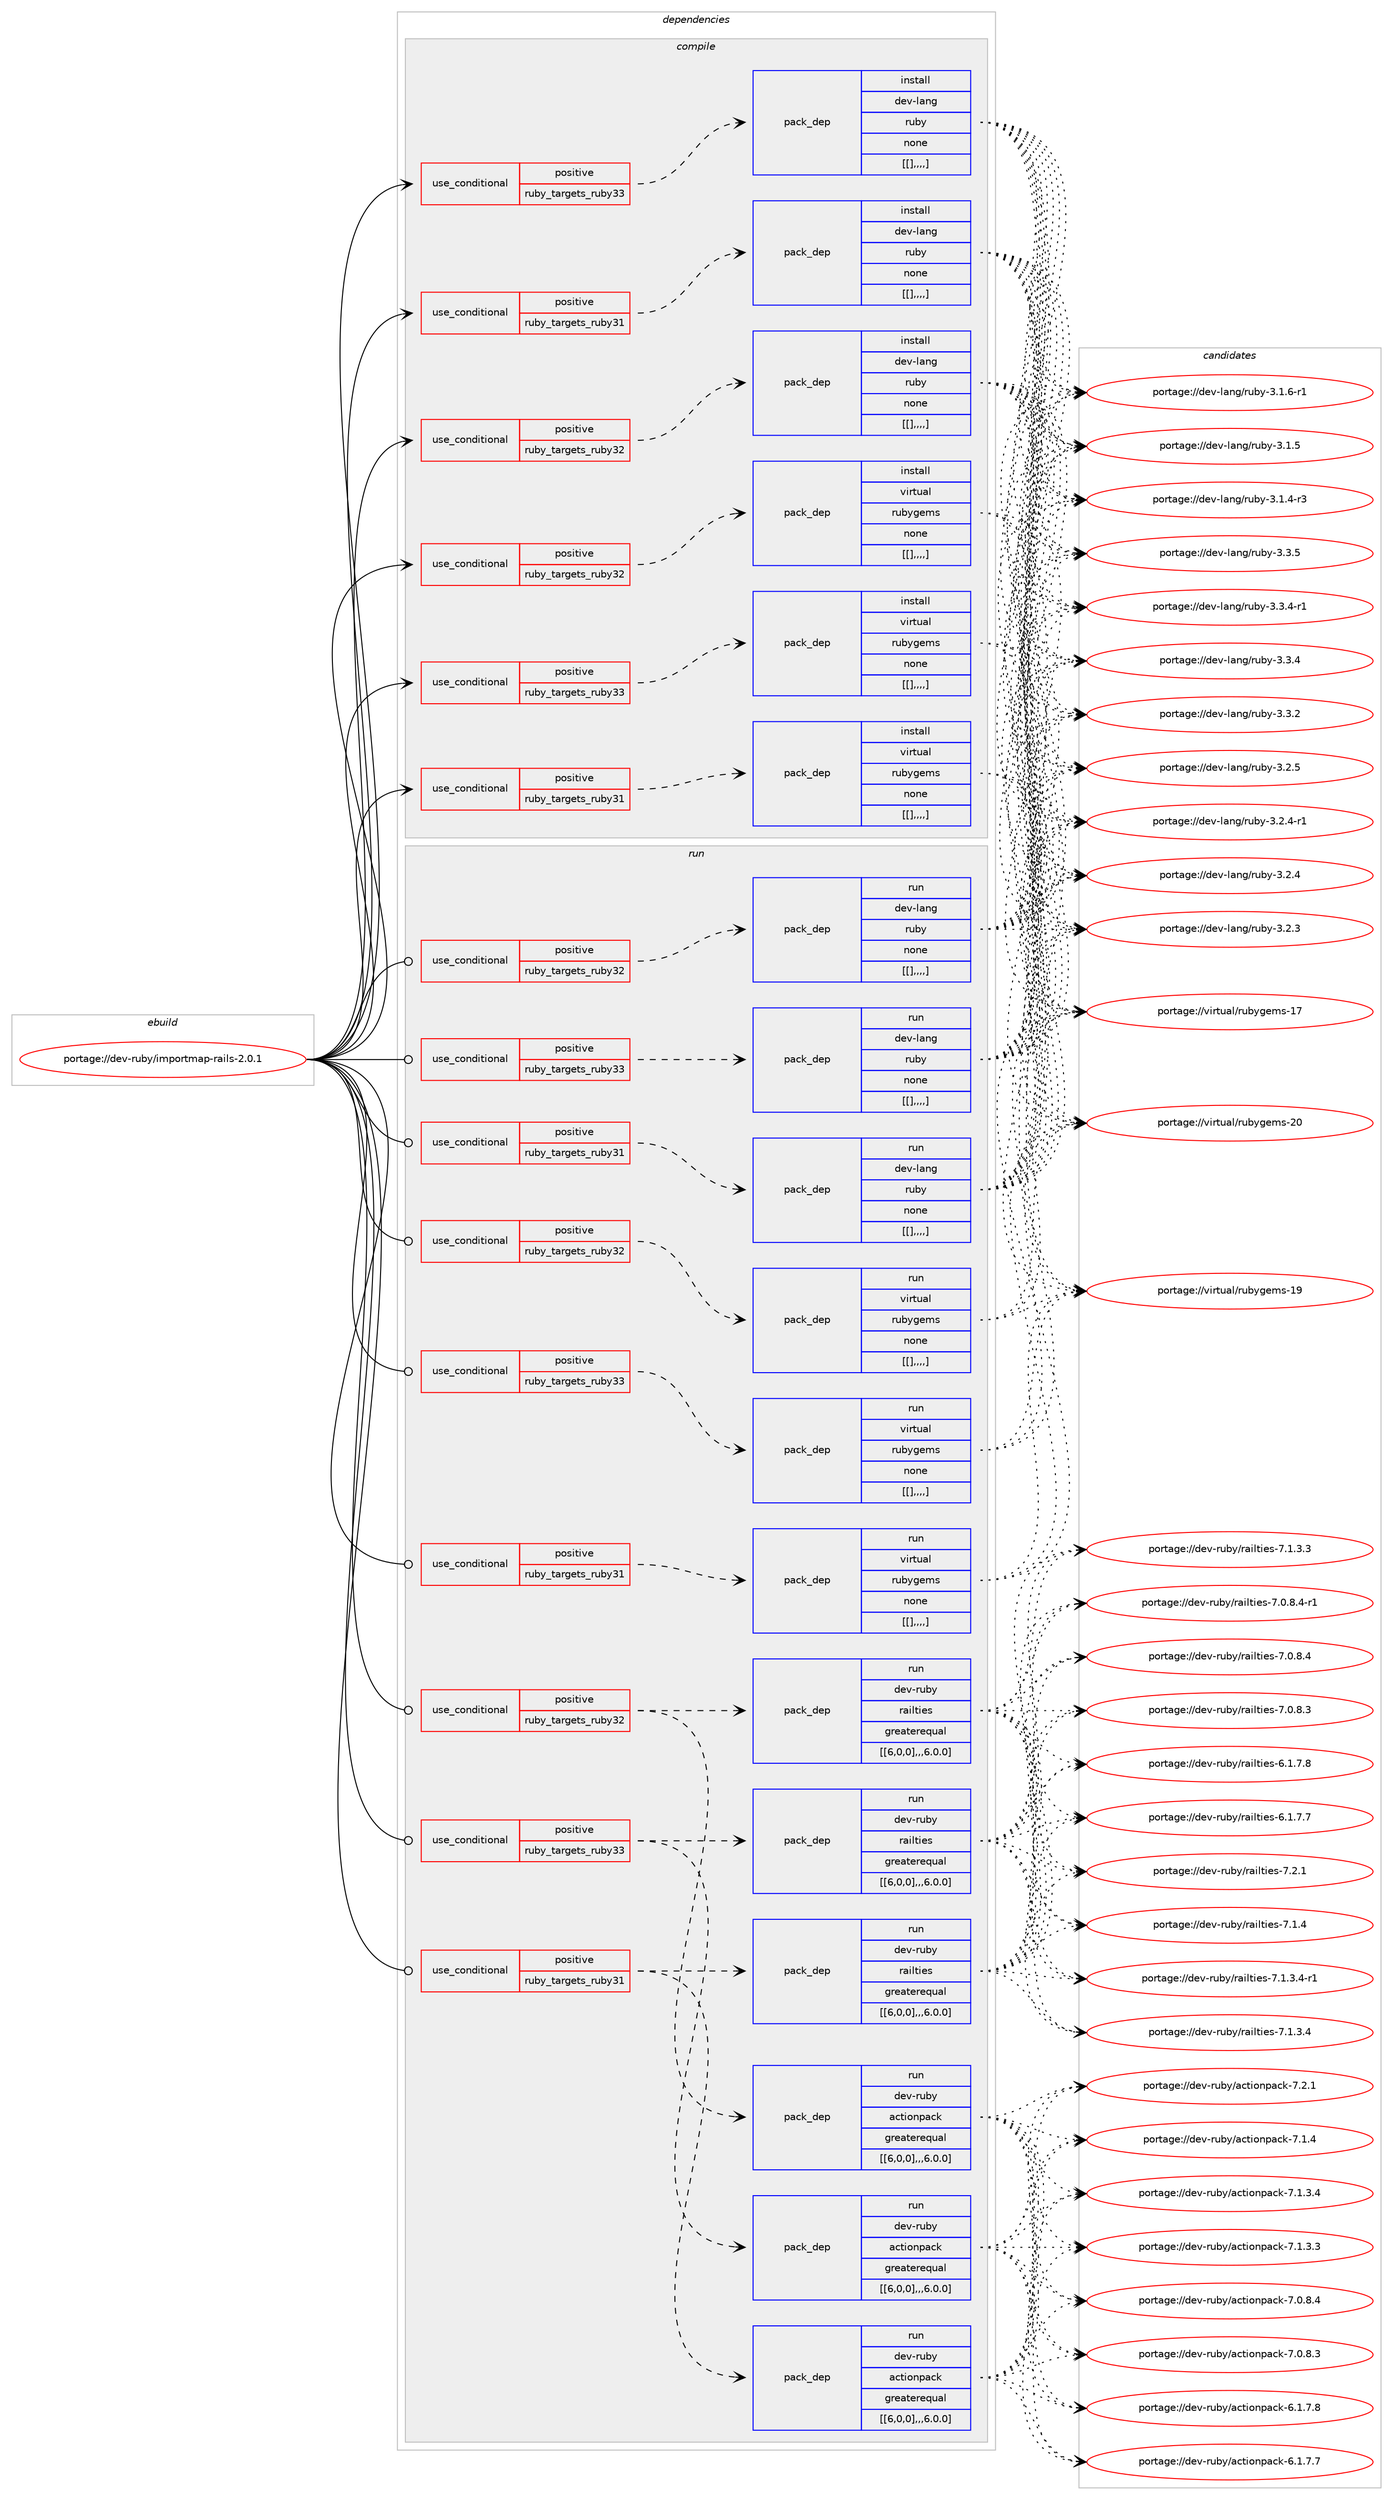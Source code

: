 digraph prolog {

# *************
# Graph options
# *************

newrank=true;
concentrate=true;
compound=true;
graph [rankdir=LR,fontname=Helvetica,fontsize=10,ranksep=1.5];#, ranksep=2.5, nodesep=0.2];
edge  [arrowhead=vee];
node  [fontname=Helvetica,fontsize=10];

# **********
# The ebuild
# **********

subgraph cluster_leftcol {
color=gray;
label=<<i>ebuild</i>>;
id [label="portage://dev-ruby/importmap-rails-2.0.1", color=red, width=4, href="../dev-ruby/importmap-rails-2.0.1.svg"];
}

# ****************
# The dependencies
# ****************

subgraph cluster_midcol {
color=gray;
label=<<i>dependencies</i>>;
subgraph cluster_compile {
fillcolor="#eeeeee";
style=filled;
label=<<i>compile</i>>;
subgraph cond50592 {
dependency189893 [label=<<TABLE BORDER="0" CELLBORDER="1" CELLSPACING="0" CELLPADDING="4"><TR><TD ROWSPAN="3" CELLPADDING="10">use_conditional</TD></TR><TR><TD>positive</TD></TR><TR><TD>ruby_targets_ruby31</TD></TR></TABLE>>, shape=none, color=red];
subgraph pack137979 {
dependency189894 [label=<<TABLE BORDER="0" CELLBORDER="1" CELLSPACING="0" CELLPADDING="4" WIDTH="220"><TR><TD ROWSPAN="6" CELLPADDING="30">pack_dep</TD></TR><TR><TD WIDTH="110">install</TD></TR><TR><TD>dev-lang</TD></TR><TR><TD>ruby</TD></TR><TR><TD>none</TD></TR><TR><TD>[[],,,,]</TD></TR></TABLE>>, shape=none, color=blue];
}
dependency189893:e -> dependency189894:w [weight=20,style="dashed",arrowhead="vee"];
}
id:e -> dependency189893:w [weight=20,style="solid",arrowhead="vee"];
subgraph cond50593 {
dependency189895 [label=<<TABLE BORDER="0" CELLBORDER="1" CELLSPACING="0" CELLPADDING="4"><TR><TD ROWSPAN="3" CELLPADDING="10">use_conditional</TD></TR><TR><TD>positive</TD></TR><TR><TD>ruby_targets_ruby31</TD></TR></TABLE>>, shape=none, color=red];
subgraph pack137980 {
dependency189896 [label=<<TABLE BORDER="0" CELLBORDER="1" CELLSPACING="0" CELLPADDING="4" WIDTH="220"><TR><TD ROWSPAN="6" CELLPADDING="30">pack_dep</TD></TR><TR><TD WIDTH="110">install</TD></TR><TR><TD>virtual</TD></TR><TR><TD>rubygems</TD></TR><TR><TD>none</TD></TR><TR><TD>[[],,,,]</TD></TR></TABLE>>, shape=none, color=blue];
}
dependency189895:e -> dependency189896:w [weight=20,style="dashed",arrowhead="vee"];
}
id:e -> dependency189895:w [weight=20,style="solid",arrowhead="vee"];
subgraph cond50594 {
dependency189897 [label=<<TABLE BORDER="0" CELLBORDER="1" CELLSPACING="0" CELLPADDING="4"><TR><TD ROWSPAN="3" CELLPADDING="10">use_conditional</TD></TR><TR><TD>positive</TD></TR><TR><TD>ruby_targets_ruby32</TD></TR></TABLE>>, shape=none, color=red];
subgraph pack137981 {
dependency189898 [label=<<TABLE BORDER="0" CELLBORDER="1" CELLSPACING="0" CELLPADDING="4" WIDTH="220"><TR><TD ROWSPAN="6" CELLPADDING="30">pack_dep</TD></TR><TR><TD WIDTH="110">install</TD></TR><TR><TD>dev-lang</TD></TR><TR><TD>ruby</TD></TR><TR><TD>none</TD></TR><TR><TD>[[],,,,]</TD></TR></TABLE>>, shape=none, color=blue];
}
dependency189897:e -> dependency189898:w [weight=20,style="dashed",arrowhead="vee"];
}
id:e -> dependency189897:w [weight=20,style="solid",arrowhead="vee"];
subgraph cond50595 {
dependency189899 [label=<<TABLE BORDER="0" CELLBORDER="1" CELLSPACING="0" CELLPADDING="4"><TR><TD ROWSPAN="3" CELLPADDING="10">use_conditional</TD></TR><TR><TD>positive</TD></TR><TR><TD>ruby_targets_ruby32</TD></TR></TABLE>>, shape=none, color=red];
subgraph pack137982 {
dependency189900 [label=<<TABLE BORDER="0" CELLBORDER="1" CELLSPACING="0" CELLPADDING="4" WIDTH="220"><TR><TD ROWSPAN="6" CELLPADDING="30">pack_dep</TD></TR><TR><TD WIDTH="110">install</TD></TR><TR><TD>virtual</TD></TR><TR><TD>rubygems</TD></TR><TR><TD>none</TD></TR><TR><TD>[[],,,,]</TD></TR></TABLE>>, shape=none, color=blue];
}
dependency189899:e -> dependency189900:w [weight=20,style="dashed",arrowhead="vee"];
}
id:e -> dependency189899:w [weight=20,style="solid",arrowhead="vee"];
subgraph cond50596 {
dependency189901 [label=<<TABLE BORDER="0" CELLBORDER="1" CELLSPACING="0" CELLPADDING="4"><TR><TD ROWSPAN="3" CELLPADDING="10">use_conditional</TD></TR><TR><TD>positive</TD></TR><TR><TD>ruby_targets_ruby33</TD></TR></TABLE>>, shape=none, color=red];
subgraph pack137983 {
dependency189902 [label=<<TABLE BORDER="0" CELLBORDER="1" CELLSPACING="0" CELLPADDING="4" WIDTH="220"><TR><TD ROWSPAN="6" CELLPADDING="30">pack_dep</TD></TR><TR><TD WIDTH="110">install</TD></TR><TR><TD>dev-lang</TD></TR><TR><TD>ruby</TD></TR><TR><TD>none</TD></TR><TR><TD>[[],,,,]</TD></TR></TABLE>>, shape=none, color=blue];
}
dependency189901:e -> dependency189902:w [weight=20,style="dashed",arrowhead="vee"];
}
id:e -> dependency189901:w [weight=20,style="solid",arrowhead="vee"];
subgraph cond50597 {
dependency189903 [label=<<TABLE BORDER="0" CELLBORDER="1" CELLSPACING="0" CELLPADDING="4"><TR><TD ROWSPAN="3" CELLPADDING="10">use_conditional</TD></TR><TR><TD>positive</TD></TR><TR><TD>ruby_targets_ruby33</TD></TR></TABLE>>, shape=none, color=red];
subgraph pack137984 {
dependency189904 [label=<<TABLE BORDER="0" CELLBORDER="1" CELLSPACING="0" CELLPADDING="4" WIDTH="220"><TR><TD ROWSPAN="6" CELLPADDING="30">pack_dep</TD></TR><TR><TD WIDTH="110">install</TD></TR><TR><TD>virtual</TD></TR><TR><TD>rubygems</TD></TR><TR><TD>none</TD></TR><TR><TD>[[],,,,]</TD></TR></TABLE>>, shape=none, color=blue];
}
dependency189903:e -> dependency189904:w [weight=20,style="dashed",arrowhead="vee"];
}
id:e -> dependency189903:w [weight=20,style="solid",arrowhead="vee"];
}
subgraph cluster_compileandrun {
fillcolor="#eeeeee";
style=filled;
label=<<i>compile and run</i>>;
}
subgraph cluster_run {
fillcolor="#eeeeee";
style=filled;
label=<<i>run</i>>;
subgraph cond50598 {
dependency189905 [label=<<TABLE BORDER="0" CELLBORDER="1" CELLSPACING="0" CELLPADDING="4"><TR><TD ROWSPAN="3" CELLPADDING="10">use_conditional</TD></TR><TR><TD>positive</TD></TR><TR><TD>ruby_targets_ruby31</TD></TR></TABLE>>, shape=none, color=red];
subgraph pack137985 {
dependency189906 [label=<<TABLE BORDER="0" CELLBORDER="1" CELLSPACING="0" CELLPADDING="4" WIDTH="220"><TR><TD ROWSPAN="6" CELLPADDING="30">pack_dep</TD></TR><TR><TD WIDTH="110">run</TD></TR><TR><TD>dev-lang</TD></TR><TR><TD>ruby</TD></TR><TR><TD>none</TD></TR><TR><TD>[[],,,,]</TD></TR></TABLE>>, shape=none, color=blue];
}
dependency189905:e -> dependency189906:w [weight=20,style="dashed",arrowhead="vee"];
}
id:e -> dependency189905:w [weight=20,style="solid",arrowhead="odot"];
subgraph cond50599 {
dependency189907 [label=<<TABLE BORDER="0" CELLBORDER="1" CELLSPACING="0" CELLPADDING="4"><TR><TD ROWSPAN="3" CELLPADDING="10">use_conditional</TD></TR><TR><TD>positive</TD></TR><TR><TD>ruby_targets_ruby31</TD></TR></TABLE>>, shape=none, color=red];
subgraph pack137986 {
dependency189908 [label=<<TABLE BORDER="0" CELLBORDER="1" CELLSPACING="0" CELLPADDING="4" WIDTH="220"><TR><TD ROWSPAN="6" CELLPADDING="30">pack_dep</TD></TR><TR><TD WIDTH="110">run</TD></TR><TR><TD>dev-ruby</TD></TR><TR><TD>actionpack</TD></TR><TR><TD>greaterequal</TD></TR><TR><TD>[[6,0,0],,,6.0.0]</TD></TR></TABLE>>, shape=none, color=blue];
}
dependency189907:e -> dependency189908:w [weight=20,style="dashed",arrowhead="vee"];
subgraph pack137987 {
dependency189909 [label=<<TABLE BORDER="0" CELLBORDER="1" CELLSPACING="0" CELLPADDING="4" WIDTH="220"><TR><TD ROWSPAN="6" CELLPADDING="30">pack_dep</TD></TR><TR><TD WIDTH="110">run</TD></TR><TR><TD>dev-ruby</TD></TR><TR><TD>railties</TD></TR><TR><TD>greaterequal</TD></TR><TR><TD>[[6,0,0],,,6.0.0]</TD></TR></TABLE>>, shape=none, color=blue];
}
dependency189907:e -> dependency189909:w [weight=20,style="dashed",arrowhead="vee"];
}
id:e -> dependency189907:w [weight=20,style="solid",arrowhead="odot"];
subgraph cond50600 {
dependency189910 [label=<<TABLE BORDER="0" CELLBORDER="1" CELLSPACING="0" CELLPADDING="4"><TR><TD ROWSPAN="3" CELLPADDING="10">use_conditional</TD></TR><TR><TD>positive</TD></TR><TR><TD>ruby_targets_ruby31</TD></TR></TABLE>>, shape=none, color=red];
subgraph pack137988 {
dependency189911 [label=<<TABLE BORDER="0" CELLBORDER="1" CELLSPACING="0" CELLPADDING="4" WIDTH="220"><TR><TD ROWSPAN="6" CELLPADDING="30">pack_dep</TD></TR><TR><TD WIDTH="110">run</TD></TR><TR><TD>virtual</TD></TR><TR><TD>rubygems</TD></TR><TR><TD>none</TD></TR><TR><TD>[[],,,,]</TD></TR></TABLE>>, shape=none, color=blue];
}
dependency189910:e -> dependency189911:w [weight=20,style="dashed",arrowhead="vee"];
}
id:e -> dependency189910:w [weight=20,style="solid",arrowhead="odot"];
subgraph cond50601 {
dependency189912 [label=<<TABLE BORDER="0" CELLBORDER="1" CELLSPACING="0" CELLPADDING="4"><TR><TD ROWSPAN="3" CELLPADDING="10">use_conditional</TD></TR><TR><TD>positive</TD></TR><TR><TD>ruby_targets_ruby32</TD></TR></TABLE>>, shape=none, color=red];
subgraph pack137989 {
dependency189913 [label=<<TABLE BORDER="0" CELLBORDER="1" CELLSPACING="0" CELLPADDING="4" WIDTH="220"><TR><TD ROWSPAN="6" CELLPADDING="30">pack_dep</TD></TR><TR><TD WIDTH="110">run</TD></TR><TR><TD>dev-lang</TD></TR><TR><TD>ruby</TD></TR><TR><TD>none</TD></TR><TR><TD>[[],,,,]</TD></TR></TABLE>>, shape=none, color=blue];
}
dependency189912:e -> dependency189913:w [weight=20,style="dashed",arrowhead="vee"];
}
id:e -> dependency189912:w [weight=20,style="solid",arrowhead="odot"];
subgraph cond50602 {
dependency189914 [label=<<TABLE BORDER="0" CELLBORDER="1" CELLSPACING="0" CELLPADDING="4"><TR><TD ROWSPAN="3" CELLPADDING="10">use_conditional</TD></TR><TR><TD>positive</TD></TR><TR><TD>ruby_targets_ruby32</TD></TR></TABLE>>, shape=none, color=red];
subgraph pack137990 {
dependency189915 [label=<<TABLE BORDER="0" CELLBORDER="1" CELLSPACING="0" CELLPADDING="4" WIDTH="220"><TR><TD ROWSPAN="6" CELLPADDING="30">pack_dep</TD></TR><TR><TD WIDTH="110">run</TD></TR><TR><TD>dev-ruby</TD></TR><TR><TD>actionpack</TD></TR><TR><TD>greaterequal</TD></TR><TR><TD>[[6,0,0],,,6.0.0]</TD></TR></TABLE>>, shape=none, color=blue];
}
dependency189914:e -> dependency189915:w [weight=20,style="dashed",arrowhead="vee"];
subgraph pack137991 {
dependency189916 [label=<<TABLE BORDER="0" CELLBORDER="1" CELLSPACING="0" CELLPADDING="4" WIDTH="220"><TR><TD ROWSPAN="6" CELLPADDING="30">pack_dep</TD></TR><TR><TD WIDTH="110">run</TD></TR><TR><TD>dev-ruby</TD></TR><TR><TD>railties</TD></TR><TR><TD>greaterequal</TD></TR><TR><TD>[[6,0,0],,,6.0.0]</TD></TR></TABLE>>, shape=none, color=blue];
}
dependency189914:e -> dependency189916:w [weight=20,style="dashed",arrowhead="vee"];
}
id:e -> dependency189914:w [weight=20,style="solid",arrowhead="odot"];
subgraph cond50603 {
dependency189917 [label=<<TABLE BORDER="0" CELLBORDER="1" CELLSPACING="0" CELLPADDING="4"><TR><TD ROWSPAN="3" CELLPADDING="10">use_conditional</TD></TR><TR><TD>positive</TD></TR><TR><TD>ruby_targets_ruby32</TD></TR></TABLE>>, shape=none, color=red];
subgraph pack137992 {
dependency189918 [label=<<TABLE BORDER="0" CELLBORDER="1" CELLSPACING="0" CELLPADDING="4" WIDTH="220"><TR><TD ROWSPAN="6" CELLPADDING="30">pack_dep</TD></TR><TR><TD WIDTH="110">run</TD></TR><TR><TD>virtual</TD></TR><TR><TD>rubygems</TD></TR><TR><TD>none</TD></TR><TR><TD>[[],,,,]</TD></TR></TABLE>>, shape=none, color=blue];
}
dependency189917:e -> dependency189918:w [weight=20,style="dashed",arrowhead="vee"];
}
id:e -> dependency189917:w [weight=20,style="solid",arrowhead="odot"];
subgraph cond50604 {
dependency189919 [label=<<TABLE BORDER="0" CELLBORDER="1" CELLSPACING="0" CELLPADDING="4"><TR><TD ROWSPAN="3" CELLPADDING="10">use_conditional</TD></TR><TR><TD>positive</TD></TR><TR><TD>ruby_targets_ruby33</TD></TR></TABLE>>, shape=none, color=red];
subgraph pack137993 {
dependency189920 [label=<<TABLE BORDER="0" CELLBORDER="1" CELLSPACING="0" CELLPADDING="4" WIDTH="220"><TR><TD ROWSPAN="6" CELLPADDING="30">pack_dep</TD></TR><TR><TD WIDTH="110">run</TD></TR><TR><TD>dev-lang</TD></TR><TR><TD>ruby</TD></TR><TR><TD>none</TD></TR><TR><TD>[[],,,,]</TD></TR></TABLE>>, shape=none, color=blue];
}
dependency189919:e -> dependency189920:w [weight=20,style="dashed",arrowhead="vee"];
}
id:e -> dependency189919:w [weight=20,style="solid",arrowhead="odot"];
subgraph cond50605 {
dependency189921 [label=<<TABLE BORDER="0" CELLBORDER="1" CELLSPACING="0" CELLPADDING="4"><TR><TD ROWSPAN="3" CELLPADDING="10">use_conditional</TD></TR><TR><TD>positive</TD></TR><TR><TD>ruby_targets_ruby33</TD></TR></TABLE>>, shape=none, color=red];
subgraph pack137994 {
dependency189922 [label=<<TABLE BORDER="0" CELLBORDER="1" CELLSPACING="0" CELLPADDING="4" WIDTH="220"><TR><TD ROWSPAN="6" CELLPADDING="30">pack_dep</TD></TR><TR><TD WIDTH="110">run</TD></TR><TR><TD>dev-ruby</TD></TR><TR><TD>actionpack</TD></TR><TR><TD>greaterequal</TD></TR><TR><TD>[[6,0,0],,,6.0.0]</TD></TR></TABLE>>, shape=none, color=blue];
}
dependency189921:e -> dependency189922:w [weight=20,style="dashed",arrowhead="vee"];
subgraph pack137995 {
dependency189923 [label=<<TABLE BORDER="0" CELLBORDER="1" CELLSPACING="0" CELLPADDING="4" WIDTH="220"><TR><TD ROWSPAN="6" CELLPADDING="30">pack_dep</TD></TR><TR><TD WIDTH="110">run</TD></TR><TR><TD>dev-ruby</TD></TR><TR><TD>railties</TD></TR><TR><TD>greaterequal</TD></TR><TR><TD>[[6,0,0],,,6.0.0]</TD></TR></TABLE>>, shape=none, color=blue];
}
dependency189921:e -> dependency189923:w [weight=20,style="dashed",arrowhead="vee"];
}
id:e -> dependency189921:w [weight=20,style="solid",arrowhead="odot"];
subgraph cond50606 {
dependency189924 [label=<<TABLE BORDER="0" CELLBORDER="1" CELLSPACING="0" CELLPADDING="4"><TR><TD ROWSPAN="3" CELLPADDING="10">use_conditional</TD></TR><TR><TD>positive</TD></TR><TR><TD>ruby_targets_ruby33</TD></TR></TABLE>>, shape=none, color=red];
subgraph pack137996 {
dependency189925 [label=<<TABLE BORDER="0" CELLBORDER="1" CELLSPACING="0" CELLPADDING="4" WIDTH="220"><TR><TD ROWSPAN="6" CELLPADDING="30">pack_dep</TD></TR><TR><TD WIDTH="110">run</TD></TR><TR><TD>virtual</TD></TR><TR><TD>rubygems</TD></TR><TR><TD>none</TD></TR><TR><TD>[[],,,,]</TD></TR></TABLE>>, shape=none, color=blue];
}
dependency189924:e -> dependency189925:w [weight=20,style="dashed",arrowhead="vee"];
}
id:e -> dependency189924:w [weight=20,style="solid",arrowhead="odot"];
}
}

# **************
# The candidates
# **************

subgraph cluster_choices {
rank=same;
color=gray;
label=<<i>candidates</i>>;

subgraph choice137979 {
color=black;
nodesep=1;
choice10010111845108971101034711411798121455146514653 [label="portage://dev-lang/ruby-3.3.5", color=red, width=4,href="../dev-lang/ruby-3.3.5.svg"];
choice100101118451089711010347114117981214551465146524511449 [label="portage://dev-lang/ruby-3.3.4-r1", color=red, width=4,href="../dev-lang/ruby-3.3.4-r1.svg"];
choice10010111845108971101034711411798121455146514652 [label="portage://dev-lang/ruby-3.3.4", color=red, width=4,href="../dev-lang/ruby-3.3.4.svg"];
choice10010111845108971101034711411798121455146514650 [label="portage://dev-lang/ruby-3.3.2", color=red, width=4,href="../dev-lang/ruby-3.3.2.svg"];
choice10010111845108971101034711411798121455146504653 [label="portage://dev-lang/ruby-3.2.5", color=red, width=4,href="../dev-lang/ruby-3.2.5.svg"];
choice100101118451089711010347114117981214551465046524511449 [label="portage://dev-lang/ruby-3.2.4-r1", color=red, width=4,href="../dev-lang/ruby-3.2.4-r1.svg"];
choice10010111845108971101034711411798121455146504652 [label="portage://dev-lang/ruby-3.2.4", color=red, width=4,href="../dev-lang/ruby-3.2.4.svg"];
choice10010111845108971101034711411798121455146504651 [label="portage://dev-lang/ruby-3.2.3", color=red, width=4,href="../dev-lang/ruby-3.2.3.svg"];
choice100101118451089711010347114117981214551464946544511449 [label="portage://dev-lang/ruby-3.1.6-r1", color=red, width=4,href="../dev-lang/ruby-3.1.6-r1.svg"];
choice10010111845108971101034711411798121455146494653 [label="portage://dev-lang/ruby-3.1.5", color=red, width=4,href="../dev-lang/ruby-3.1.5.svg"];
choice100101118451089711010347114117981214551464946524511451 [label="portage://dev-lang/ruby-3.1.4-r3", color=red, width=4,href="../dev-lang/ruby-3.1.4-r3.svg"];
dependency189894:e -> choice10010111845108971101034711411798121455146514653:w [style=dotted,weight="100"];
dependency189894:e -> choice100101118451089711010347114117981214551465146524511449:w [style=dotted,weight="100"];
dependency189894:e -> choice10010111845108971101034711411798121455146514652:w [style=dotted,weight="100"];
dependency189894:e -> choice10010111845108971101034711411798121455146514650:w [style=dotted,weight="100"];
dependency189894:e -> choice10010111845108971101034711411798121455146504653:w [style=dotted,weight="100"];
dependency189894:e -> choice100101118451089711010347114117981214551465046524511449:w [style=dotted,weight="100"];
dependency189894:e -> choice10010111845108971101034711411798121455146504652:w [style=dotted,weight="100"];
dependency189894:e -> choice10010111845108971101034711411798121455146504651:w [style=dotted,weight="100"];
dependency189894:e -> choice100101118451089711010347114117981214551464946544511449:w [style=dotted,weight="100"];
dependency189894:e -> choice10010111845108971101034711411798121455146494653:w [style=dotted,weight="100"];
dependency189894:e -> choice100101118451089711010347114117981214551464946524511451:w [style=dotted,weight="100"];
}
subgraph choice137980 {
color=black;
nodesep=1;
choice118105114116117971084711411798121103101109115455048 [label="portage://virtual/rubygems-20", color=red, width=4,href="../virtual/rubygems-20.svg"];
choice118105114116117971084711411798121103101109115454957 [label="portage://virtual/rubygems-19", color=red, width=4,href="../virtual/rubygems-19.svg"];
choice118105114116117971084711411798121103101109115454955 [label="portage://virtual/rubygems-17", color=red, width=4,href="../virtual/rubygems-17.svg"];
dependency189896:e -> choice118105114116117971084711411798121103101109115455048:w [style=dotted,weight="100"];
dependency189896:e -> choice118105114116117971084711411798121103101109115454957:w [style=dotted,weight="100"];
dependency189896:e -> choice118105114116117971084711411798121103101109115454955:w [style=dotted,weight="100"];
}
subgraph choice137981 {
color=black;
nodesep=1;
choice10010111845108971101034711411798121455146514653 [label="portage://dev-lang/ruby-3.3.5", color=red, width=4,href="../dev-lang/ruby-3.3.5.svg"];
choice100101118451089711010347114117981214551465146524511449 [label="portage://dev-lang/ruby-3.3.4-r1", color=red, width=4,href="../dev-lang/ruby-3.3.4-r1.svg"];
choice10010111845108971101034711411798121455146514652 [label="portage://dev-lang/ruby-3.3.4", color=red, width=4,href="../dev-lang/ruby-3.3.4.svg"];
choice10010111845108971101034711411798121455146514650 [label="portage://dev-lang/ruby-3.3.2", color=red, width=4,href="../dev-lang/ruby-3.3.2.svg"];
choice10010111845108971101034711411798121455146504653 [label="portage://dev-lang/ruby-3.2.5", color=red, width=4,href="../dev-lang/ruby-3.2.5.svg"];
choice100101118451089711010347114117981214551465046524511449 [label="portage://dev-lang/ruby-3.2.4-r1", color=red, width=4,href="../dev-lang/ruby-3.2.4-r1.svg"];
choice10010111845108971101034711411798121455146504652 [label="portage://dev-lang/ruby-3.2.4", color=red, width=4,href="../dev-lang/ruby-3.2.4.svg"];
choice10010111845108971101034711411798121455146504651 [label="portage://dev-lang/ruby-3.2.3", color=red, width=4,href="../dev-lang/ruby-3.2.3.svg"];
choice100101118451089711010347114117981214551464946544511449 [label="portage://dev-lang/ruby-3.1.6-r1", color=red, width=4,href="../dev-lang/ruby-3.1.6-r1.svg"];
choice10010111845108971101034711411798121455146494653 [label="portage://dev-lang/ruby-3.1.5", color=red, width=4,href="../dev-lang/ruby-3.1.5.svg"];
choice100101118451089711010347114117981214551464946524511451 [label="portage://dev-lang/ruby-3.1.4-r3", color=red, width=4,href="../dev-lang/ruby-3.1.4-r3.svg"];
dependency189898:e -> choice10010111845108971101034711411798121455146514653:w [style=dotted,weight="100"];
dependency189898:e -> choice100101118451089711010347114117981214551465146524511449:w [style=dotted,weight="100"];
dependency189898:e -> choice10010111845108971101034711411798121455146514652:w [style=dotted,weight="100"];
dependency189898:e -> choice10010111845108971101034711411798121455146514650:w [style=dotted,weight="100"];
dependency189898:e -> choice10010111845108971101034711411798121455146504653:w [style=dotted,weight="100"];
dependency189898:e -> choice100101118451089711010347114117981214551465046524511449:w [style=dotted,weight="100"];
dependency189898:e -> choice10010111845108971101034711411798121455146504652:w [style=dotted,weight="100"];
dependency189898:e -> choice10010111845108971101034711411798121455146504651:w [style=dotted,weight="100"];
dependency189898:e -> choice100101118451089711010347114117981214551464946544511449:w [style=dotted,weight="100"];
dependency189898:e -> choice10010111845108971101034711411798121455146494653:w [style=dotted,weight="100"];
dependency189898:e -> choice100101118451089711010347114117981214551464946524511451:w [style=dotted,weight="100"];
}
subgraph choice137982 {
color=black;
nodesep=1;
choice118105114116117971084711411798121103101109115455048 [label="portage://virtual/rubygems-20", color=red, width=4,href="../virtual/rubygems-20.svg"];
choice118105114116117971084711411798121103101109115454957 [label="portage://virtual/rubygems-19", color=red, width=4,href="../virtual/rubygems-19.svg"];
choice118105114116117971084711411798121103101109115454955 [label="portage://virtual/rubygems-17", color=red, width=4,href="../virtual/rubygems-17.svg"];
dependency189900:e -> choice118105114116117971084711411798121103101109115455048:w [style=dotted,weight="100"];
dependency189900:e -> choice118105114116117971084711411798121103101109115454957:w [style=dotted,weight="100"];
dependency189900:e -> choice118105114116117971084711411798121103101109115454955:w [style=dotted,weight="100"];
}
subgraph choice137983 {
color=black;
nodesep=1;
choice10010111845108971101034711411798121455146514653 [label="portage://dev-lang/ruby-3.3.5", color=red, width=4,href="../dev-lang/ruby-3.3.5.svg"];
choice100101118451089711010347114117981214551465146524511449 [label="portage://dev-lang/ruby-3.3.4-r1", color=red, width=4,href="../dev-lang/ruby-3.3.4-r1.svg"];
choice10010111845108971101034711411798121455146514652 [label="portage://dev-lang/ruby-3.3.4", color=red, width=4,href="../dev-lang/ruby-3.3.4.svg"];
choice10010111845108971101034711411798121455146514650 [label="portage://dev-lang/ruby-3.3.2", color=red, width=4,href="../dev-lang/ruby-3.3.2.svg"];
choice10010111845108971101034711411798121455146504653 [label="portage://dev-lang/ruby-3.2.5", color=red, width=4,href="../dev-lang/ruby-3.2.5.svg"];
choice100101118451089711010347114117981214551465046524511449 [label="portage://dev-lang/ruby-3.2.4-r1", color=red, width=4,href="../dev-lang/ruby-3.2.4-r1.svg"];
choice10010111845108971101034711411798121455146504652 [label="portage://dev-lang/ruby-3.2.4", color=red, width=4,href="../dev-lang/ruby-3.2.4.svg"];
choice10010111845108971101034711411798121455146504651 [label="portage://dev-lang/ruby-3.2.3", color=red, width=4,href="../dev-lang/ruby-3.2.3.svg"];
choice100101118451089711010347114117981214551464946544511449 [label="portage://dev-lang/ruby-3.1.6-r1", color=red, width=4,href="../dev-lang/ruby-3.1.6-r1.svg"];
choice10010111845108971101034711411798121455146494653 [label="portage://dev-lang/ruby-3.1.5", color=red, width=4,href="../dev-lang/ruby-3.1.5.svg"];
choice100101118451089711010347114117981214551464946524511451 [label="portage://dev-lang/ruby-3.1.4-r3", color=red, width=4,href="../dev-lang/ruby-3.1.4-r3.svg"];
dependency189902:e -> choice10010111845108971101034711411798121455146514653:w [style=dotted,weight="100"];
dependency189902:e -> choice100101118451089711010347114117981214551465146524511449:w [style=dotted,weight="100"];
dependency189902:e -> choice10010111845108971101034711411798121455146514652:w [style=dotted,weight="100"];
dependency189902:e -> choice10010111845108971101034711411798121455146514650:w [style=dotted,weight="100"];
dependency189902:e -> choice10010111845108971101034711411798121455146504653:w [style=dotted,weight="100"];
dependency189902:e -> choice100101118451089711010347114117981214551465046524511449:w [style=dotted,weight="100"];
dependency189902:e -> choice10010111845108971101034711411798121455146504652:w [style=dotted,weight="100"];
dependency189902:e -> choice10010111845108971101034711411798121455146504651:w [style=dotted,weight="100"];
dependency189902:e -> choice100101118451089711010347114117981214551464946544511449:w [style=dotted,weight="100"];
dependency189902:e -> choice10010111845108971101034711411798121455146494653:w [style=dotted,weight="100"];
dependency189902:e -> choice100101118451089711010347114117981214551464946524511451:w [style=dotted,weight="100"];
}
subgraph choice137984 {
color=black;
nodesep=1;
choice118105114116117971084711411798121103101109115455048 [label="portage://virtual/rubygems-20", color=red, width=4,href="../virtual/rubygems-20.svg"];
choice118105114116117971084711411798121103101109115454957 [label="portage://virtual/rubygems-19", color=red, width=4,href="../virtual/rubygems-19.svg"];
choice118105114116117971084711411798121103101109115454955 [label="portage://virtual/rubygems-17", color=red, width=4,href="../virtual/rubygems-17.svg"];
dependency189904:e -> choice118105114116117971084711411798121103101109115455048:w [style=dotted,weight="100"];
dependency189904:e -> choice118105114116117971084711411798121103101109115454957:w [style=dotted,weight="100"];
dependency189904:e -> choice118105114116117971084711411798121103101109115454955:w [style=dotted,weight="100"];
}
subgraph choice137985 {
color=black;
nodesep=1;
choice10010111845108971101034711411798121455146514653 [label="portage://dev-lang/ruby-3.3.5", color=red, width=4,href="../dev-lang/ruby-3.3.5.svg"];
choice100101118451089711010347114117981214551465146524511449 [label="portage://dev-lang/ruby-3.3.4-r1", color=red, width=4,href="../dev-lang/ruby-3.3.4-r1.svg"];
choice10010111845108971101034711411798121455146514652 [label="portage://dev-lang/ruby-3.3.4", color=red, width=4,href="../dev-lang/ruby-3.3.4.svg"];
choice10010111845108971101034711411798121455146514650 [label="portage://dev-lang/ruby-3.3.2", color=red, width=4,href="../dev-lang/ruby-3.3.2.svg"];
choice10010111845108971101034711411798121455146504653 [label="portage://dev-lang/ruby-3.2.5", color=red, width=4,href="../dev-lang/ruby-3.2.5.svg"];
choice100101118451089711010347114117981214551465046524511449 [label="portage://dev-lang/ruby-3.2.4-r1", color=red, width=4,href="../dev-lang/ruby-3.2.4-r1.svg"];
choice10010111845108971101034711411798121455146504652 [label="portage://dev-lang/ruby-3.2.4", color=red, width=4,href="../dev-lang/ruby-3.2.4.svg"];
choice10010111845108971101034711411798121455146504651 [label="portage://dev-lang/ruby-3.2.3", color=red, width=4,href="../dev-lang/ruby-3.2.3.svg"];
choice100101118451089711010347114117981214551464946544511449 [label="portage://dev-lang/ruby-3.1.6-r1", color=red, width=4,href="../dev-lang/ruby-3.1.6-r1.svg"];
choice10010111845108971101034711411798121455146494653 [label="portage://dev-lang/ruby-3.1.5", color=red, width=4,href="../dev-lang/ruby-3.1.5.svg"];
choice100101118451089711010347114117981214551464946524511451 [label="portage://dev-lang/ruby-3.1.4-r3", color=red, width=4,href="../dev-lang/ruby-3.1.4-r3.svg"];
dependency189906:e -> choice10010111845108971101034711411798121455146514653:w [style=dotted,weight="100"];
dependency189906:e -> choice100101118451089711010347114117981214551465146524511449:w [style=dotted,weight="100"];
dependency189906:e -> choice10010111845108971101034711411798121455146514652:w [style=dotted,weight="100"];
dependency189906:e -> choice10010111845108971101034711411798121455146514650:w [style=dotted,weight="100"];
dependency189906:e -> choice10010111845108971101034711411798121455146504653:w [style=dotted,weight="100"];
dependency189906:e -> choice100101118451089711010347114117981214551465046524511449:w [style=dotted,weight="100"];
dependency189906:e -> choice10010111845108971101034711411798121455146504652:w [style=dotted,weight="100"];
dependency189906:e -> choice10010111845108971101034711411798121455146504651:w [style=dotted,weight="100"];
dependency189906:e -> choice100101118451089711010347114117981214551464946544511449:w [style=dotted,weight="100"];
dependency189906:e -> choice10010111845108971101034711411798121455146494653:w [style=dotted,weight="100"];
dependency189906:e -> choice100101118451089711010347114117981214551464946524511451:w [style=dotted,weight="100"];
}
subgraph choice137986 {
color=black;
nodesep=1;
choice10010111845114117981214797991161051111101129799107455546504649 [label="portage://dev-ruby/actionpack-7.2.1", color=red, width=4,href="../dev-ruby/actionpack-7.2.1.svg"];
choice10010111845114117981214797991161051111101129799107455546494652 [label="portage://dev-ruby/actionpack-7.1.4", color=red, width=4,href="../dev-ruby/actionpack-7.1.4.svg"];
choice100101118451141179812147979911610511111011297991074555464946514652 [label="portage://dev-ruby/actionpack-7.1.3.4", color=red, width=4,href="../dev-ruby/actionpack-7.1.3.4.svg"];
choice100101118451141179812147979911610511111011297991074555464946514651 [label="portage://dev-ruby/actionpack-7.1.3.3", color=red, width=4,href="../dev-ruby/actionpack-7.1.3.3.svg"];
choice100101118451141179812147979911610511111011297991074555464846564652 [label="portage://dev-ruby/actionpack-7.0.8.4", color=red, width=4,href="../dev-ruby/actionpack-7.0.8.4.svg"];
choice100101118451141179812147979911610511111011297991074555464846564651 [label="portage://dev-ruby/actionpack-7.0.8.3", color=red, width=4,href="../dev-ruby/actionpack-7.0.8.3.svg"];
choice100101118451141179812147979911610511111011297991074554464946554656 [label="portage://dev-ruby/actionpack-6.1.7.8", color=red, width=4,href="../dev-ruby/actionpack-6.1.7.8.svg"];
choice100101118451141179812147979911610511111011297991074554464946554655 [label="portage://dev-ruby/actionpack-6.1.7.7", color=red, width=4,href="../dev-ruby/actionpack-6.1.7.7.svg"];
dependency189908:e -> choice10010111845114117981214797991161051111101129799107455546504649:w [style=dotted,weight="100"];
dependency189908:e -> choice10010111845114117981214797991161051111101129799107455546494652:w [style=dotted,weight="100"];
dependency189908:e -> choice100101118451141179812147979911610511111011297991074555464946514652:w [style=dotted,weight="100"];
dependency189908:e -> choice100101118451141179812147979911610511111011297991074555464946514651:w [style=dotted,weight="100"];
dependency189908:e -> choice100101118451141179812147979911610511111011297991074555464846564652:w [style=dotted,weight="100"];
dependency189908:e -> choice100101118451141179812147979911610511111011297991074555464846564651:w [style=dotted,weight="100"];
dependency189908:e -> choice100101118451141179812147979911610511111011297991074554464946554656:w [style=dotted,weight="100"];
dependency189908:e -> choice100101118451141179812147979911610511111011297991074554464946554655:w [style=dotted,weight="100"];
}
subgraph choice137987 {
color=black;
nodesep=1;
choice10010111845114117981214711497105108116105101115455546504649 [label="portage://dev-ruby/railties-7.2.1", color=red, width=4,href="../dev-ruby/railties-7.2.1.svg"];
choice10010111845114117981214711497105108116105101115455546494652 [label="portage://dev-ruby/railties-7.1.4", color=red, width=4,href="../dev-ruby/railties-7.1.4.svg"];
choice1001011184511411798121471149710510811610510111545554649465146524511449 [label="portage://dev-ruby/railties-7.1.3.4-r1", color=red, width=4,href="../dev-ruby/railties-7.1.3.4-r1.svg"];
choice100101118451141179812147114971051081161051011154555464946514652 [label="portage://dev-ruby/railties-7.1.3.4", color=red, width=4,href="../dev-ruby/railties-7.1.3.4.svg"];
choice100101118451141179812147114971051081161051011154555464946514651 [label="portage://dev-ruby/railties-7.1.3.3", color=red, width=4,href="../dev-ruby/railties-7.1.3.3.svg"];
choice1001011184511411798121471149710510811610510111545554648465646524511449 [label="portage://dev-ruby/railties-7.0.8.4-r1", color=red, width=4,href="../dev-ruby/railties-7.0.8.4-r1.svg"];
choice100101118451141179812147114971051081161051011154555464846564652 [label="portage://dev-ruby/railties-7.0.8.4", color=red, width=4,href="../dev-ruby/railties-7.0.8.4.svg"];
choice100101118451141179812147114971051081161051011154555464846564651 [label="portage://dev-ruby/railties-7.0.8.3", color=red, width=4,href="../dev-ruby/railties-7.0.8.3.svg"];
choice100101118451141179812147114971051081161051011154554464946554656 [label="portage://dev-ruby/railties-6.1.7.8", color=red, width=4,href="../dev-ruby/railties-6.1.7.8.svg"];
choice100101118451141179812147114971051081161051011154554464946554655 [label="portage://dev-ruby/railties-6.1.7.7", color=red, width=4,href="../dev-ruby/railties-6.1.7.7.svg"];
dependency189909:e -> choice10010111845114117981214711497105108116105101115455546504649:w [style=dotted,weight="100"];
dependency189909:e -> choice10010111845114117981214711497105108116105101115455546494652:w [style=dotted,weight="100"];
dependency189909:e -> choice1001011184511411798121471149710510811610510111545554649465146524511449:w [style=dotted,weight="100"];
dependency189909:e -> choice100101118451141179812147114971051081161051011154555464946514652:w [style=dotted,weight="100"];
dependency189909:e -> choice100101118451141179812147114971051081161051011154555464946514651:w [style=dotted,weight="100"];
dependency189909:e -> choice1001011184511411798121471149710510811610510111545554648465646524511449:w [style=dotted,weight="100"];
dependency189909:e -> choice100101118451141179812147114971051081161051011154555464846564652:w [style=dotted,weight="100"];
dependency189909:e -> choice100101118451141179812147114971051081161051011154555464846564651:w [style=dotted,weight="100"];
dependency189909:e -> choice100101118451141179812147114971051081161051011154554464946554656:w [style=dotted,weight="100"];
dependency189909:e -> choice100101118451141179812147114971051081161051011154554464946554655:w [style=dotted,weight="100"];
}
subgraph choice137988 {
color=black;
nodesep=1;
choice118105114116117971084711411798121103101109115455048 [label="portage://virtual/rubygems-20", color=red, width=4,href="../virtual/rubygems-20.svg"];
choice118105114116117971084711411798121103101109115454957 [label="portage://virtual/rubygems-19", color=red, width=4,href="../virtual/rubygems-19.svg"];
choice118105114116117971084711411798121103101109115454955 [label="portage://virtual/rubygems-17", color=red, width=4,href="../virtual/rubygems-17.svg"];
dependency189911:e -> choice118105114116117971084711411798121103101109115455048:w [style=dotted,weight="100"];
dependency189911:e -> choice118105114116117971084711411798121103101109115454957:w [style=dotted,weight="100"];
dependency189911:e -> choice118105114116117971084711411798121103101109115454955:w [style=dotted,weight="100"];
}
subgraph choice137989 {
color=black;
nodesep=1;
choice10010111845108971101034711411798121455146514653 [label="portage://dev-lang/ruby-3.3.5", color=red, width=4,href="../dev-lang/ruby-3.3.5.svg"];
choice100101118451089711010347114117981214551465146524511449 [label="portage://dev-lang/ruby-3.3.4-r1", color=red, width=4,href="../dev-lang/ruby-3.3.4-r1.svg"];
choice10010111845108971101034711411798121455146514652 [label="portage://dev-lang/ruby-3.3.4", color=red, width=4,href="../dev-lang/ruby-3.3.4.svg"];
choice10010111845108971101034711411798121455146514650 [label="portage://dev-lang/ruby-3.3.2", color=red, width=4,href="../dev-lang/ruby-3.3.2.svg"];
choice10010111845108971101034711411798121455146504653 [label="portage://dev-lang/ruby-3.2.5", color=red, width=4,href="../dev-lang/ruby-3.2.5.svg"];
choice100101118451089711010347114117981214551465046524511449 [label="portage://dev-lang/ruby-3.2.4-r1", color=red, width=4,href="../dev-lang/ruby-3.2.4-r1.svg"];
choice10010111845108971101034711411798121455146504652 [label="portage://dev-lang/ruby-3.2.4", color=red, width=4,href="../dev-lang/ruby-3.2.4.svg"];
choice10010111845108971101034711411798121455146504651 [label="portage://dev-lang/ruby-3.2.3", color=red, width=4,href="../dev-lang/ruby-3.2.3.svg"];
choice100101118451089711010347114117981214551464946544511449 [label="portage://dev-lang/ruby-3.1.6-r1", color=red, width=4,href="../dev-lang/ruby-3.1.6-r1.svg"];
choice10010111845108971101034711411798121455146494653 [label="portage://dev-lang/ruby-3.1.5", color=red, width=4,href="../dev-lang/ruby-3.1.5.svg"];
choice100101118451089711010347114117981214551464946524511451 [label="portage://dev-lang/ruby-3.1.4-r3", color=red, width=4,href="../dev-lang/ruby-3.1.4-r3.svg"];
dependency189913:e -> choice10010111845108971101034711411798121455146514653:w [style=dotted,weight="100"];
dependency189913:e -> choice100101118451089711010347114117981214551465146524511449:w [style=dotted,weight="100"];
dependency189913:e -> choice10010111845108971101034711411798121455146514652:w [style=dotted,weight="100"];
dependency189913:e -> choice10010111845108971101034711411798121455146514650:w [style=dotted,weight="100"];
dependency189913:e -> choice10010111845108971101034711411798121455146504653:w [style=dotted,weight="100"];
dependency189913:e -> choice100101118451089711010347114117981214551465046524511449:w [style=dotted,weight="100"];
dependency189913:e -> choice10010111845108971101034711411798121455146504652:w [style=dotted,weight="100"];
dependency189913:e -> choice10010111845108971101034711411798121455146504651:w [style=dotted,weight="100"];
dependency189913:e -> choice100101118451089711010347114117981214551464946544511449:w [style=dotted,weight="100"];
dependency189913:e -> choice10010111845108971101034711411798121455146494653:w [style=dotted,weight="100"];
dependency189913:e -> choice100101118451089711010347114117981214551464946524511451:w [style=dotted,weight="100"];
}
subgraph choice137990 {
color=black;
nodesep=1;
choice10010111845114117981214797991161051111101129799107455546504649 [label="portage://dev-ruby/actionpack-7.2.1", color=red, width=4,href="../dev-ruby/actionpack-7.2.1.svg"];
choice10010111845114117981214797991161051111101129799107455546494652 [label="portage://dev-ruby/actionpack-7.1.4", color=red, width=4,href="../dev-ruby/actionpack-7.1.4.svg"];
choice100101118451141179812147979911610511111011297991074555464946514652 [label="portage://dev-ruby/actionpack-7.1.3.4", color=red, width=4,href="../dev-ruby/actionpack-7.1.3.4.svg"];
choice100101118451141179812147979911610511111011297991074555464946514651 [label="portage://dev-ruby/actionpack-7.1.3.3", color=red, width=4,href="../dev-ruby/actionpack-7.1.3.3.svg"];
choice100101118451141179812147979911610511111011297991074555464846564652 [label="portage://dev-ruby/actionpack-7.0.8.4", color=red, width=4,href="../dev-ruby/actionpack-7.0.8.4.svg"];
choice100101118451141179812147979911610511111011297991074555464846564651 [label="portage://dev-ruby/actionpack-7.0.8.3", color=red, width=4,href="../dev-ruby/actionpack-7.0.8.3.svg"];
choice100101118451141179812147979911610511111011297991074554464946554656 [label="portage://dev-ruby/actionpack-6.1.7.8", color=red, width=4,href="../dev-ruby/actionpack-6.1.7.8.svg"];
choice100101118451141179812147979911610511111011297991074554464946554655 [label="portage://dev-ruby/actionpack-6.1.7.7", color=red, width=4,href="../dev-ruby/actionpack-6.1.7.7.svg"];
dependency189915:e -> choice10010111845114117981214797991161051111101129799107455546504649:w [style=dotted,weight="100"];
dependency189915:e -> choice10010111845114117981214797991161051111101129799107455546494652:w [style=dotted,weight="100"];
dependency189915:e -> choice100101118451141179812147979911610511111011297991074555464946514652:w [style=dotted,weight="100"];
dependency189915:e -> choice100101118451141179812147979911610511111011297991074555464946514651:w [style=dotted,weight="100"];
dependency189915:e -> choice100101118451141179812147979911610511111011297991074555464846564652:w [style=dotted,weight="100"];
dependency189915:e -> choice100101118451141179812147979911610511111011297991074555464846564651:w [style=dotted,weight="100"];
dependency189915:e -> choice100101118451141179812147979911610511111011297991074554464946554656:w [style=dotted,weight="100"];
dependency189915:e -> choice100101118451141179812147979911610511111011297991074554464946554655:w [style=dotted,weight="100"];
}
subgraph choice137991 {
color=black;
nodesep=1;
choice10010111845114117981214711497105108116105101115455546504649 [label="portage://dev-ruby/railties-7.2.1", color=red, width=4,href="../dev-ruby/railties-7.2.1.svg"];
choice10010111845114117981214711497105108116105101115455546494652 [label="portage://dev-ruby/railties-7.1.4", color=red, width=4,href="../dev-ruby/railties-7.1.4.svg"];
choice1001011184511411798121471149710510811610510111545554649465146524511449 [label="portage://dev-ruby/railties-7.1.3.4-r1", color=red, width=4,href="../dev-ruby/railties-7.1.3.4-r1.svg"];
choice100101118451141179812147114971051081161051011154555464946514652 [label="portage://dev-ruby/railties-7.1.3.4", color=red, width=4,href="../dev-ruby/railties-7.1.3.4.svg"];
choice100101118451141179812147114971051081161051011154555464946514651 [label="portage://dev-ruby/railties-7.1.3.3", color=red, width=4,href="../dev-ruby/railties-7.1.3.3.svg"];
choice1001011184511411798121471149710510811610510111545554648465646524511449 [label="portage://dev-ruby/railties-7.0.8.4-r1", color=red, width=4,href="../dev-ruby/railties-7.0.8.4-r1.svg"];
choice100101118451141179812147114971051081161051011154555464846564652 [label="portage://dev-ruby/railties-7.0.8.4", color=red, width=4,href="../dev-ruby/railties-7.0.8.4.svg"];
choice100101118451141179812147114971051081161051011154555464846564651 [label="portage://dev-ruby/railties-7.0.8.3", color=red, width=4,href="../dev-ruby/railties-7.0.8.3.svg"];
choice100101118451141179812147114971051081161051011154554464946554656 [label="portage://dev-ruby/railties-6.1.7.8", color=red, width=4,href="../dev-ruby/railties-6.1.7.8.svg"];
choice100101118451141179812147114971051081161051011154554464946554655 [label="portage://dev-ruby/railties-6.1.7.7", color=red, width=4,href="../dev-ruby/railties-6.1.7.7.svg"];
dependency189916:e -> choice10010111845114117981214711497105108116105101115455546504649:w [style=dotted,weight="100"];
dependency189916:e -> choice10010111845114117981214711497105108116105101115455546494652:w [style=dotted,weight="100"];
dependency189916:e -> choice1001011184511411798121471149710510811610510111545554649465146524511449:w [style=dotted,weight="100"];
dependency189916:e -> choice100101118451141179812147114971051081161051011154555464946514652:w [style=dotted,weight="100"];
dependency189916:e -> choice100101118451141179812147114971051081161051011154555464946514651:w [style=dotted,weight="100"];
dependency189916:e -> choice1001011184511411798121471149710510811610510111545554648465646524511449:w [style=dotted,weight="100"];
dependency189916:e -> choice100101118451141179812147114971051081161051011154555464846564652:w [style=dotted,weight="100"];
dependency189916:e -> choice100101118451141179812147114971051081161051011154555464846564651:w [style=dotted,weight="100"];
dependency189916:e -> choice100101118451141179812147114971051081161051011154554464946554656:w [style=dotted,weight="100"];
dependency189916:e -> choice100101118451141179812147114971051081161051011154554464946554655:w [style=dotted,weight="100"];
}
subgraph choice137992 {
color=black;
nodesep=1;
choice118105114116117971084711411798121103101109115455048 [label="portage://virtual/rubygems-20", color=red, width=4,href="../virtual/rubygems-20.svg"];
choice118105114116117971084711411798121103101109115454957 [label="portage://virtual/rubygems-19", color=red, width=4,href="../virtual/rubygems-19.svg"];
choice118105114116117971084711411798121103101109115454955 [label="portage://virtual/rubygems-17", color=red, width=4,href="../virtual/rubygems-17.svg"];
dependency189918:e -> choice118105114116117971084711411798121103101109115455048:w [style=dotted,weight="100"];
dependency189918:e -> choice118105114116117971084711411798121103101109115454957:w [style=dotted,weight="100"];
dependency189918:e -> choice118105114116117971084711411798121103101109115454955:w [style=dotted,weight="100"];
}
subgraph choice137993 {
color=black;
nodesep=1;
choice10010111845108971101034711411798121455146514653 [label="portage://dev-lang/ruby-3.3.5", color=red, width=4,href="../dev-lang/ruby-3.3.5.svg"];
choice100101118451089711010347114117981214551465146524511449 [label="portage://dev-lang/ruby-3.3.4-r1", color=red, width=4,href="../dev-lang/ruby-3.3.4-r1.svg"];
choice10010111845108971101034711411798121455146514652 [label="portage://dev-lang/ruby-3.3.4", color=red, width=4,href="../dev-lang/ruby-3.3.4.svg"];
choice10010111845108971101034711411798121455146514650 [label="portage://dev-lang/ruby-3.3.2", color=red, width=4,href="../dev-lang/ruby-3.3.2.svg"];
choice10010111845108971101034711411798121455146504653 [label="portage://dev-lang/ruby-3.2.5", color=red, width=4,href="../dev-lang/ruby-3.2.5.svg"];
choice100101118451089711010347114117981214551465046524511449 [label="portage://dev-lang/ruby-3.2.4-r1", color=red, width=4,href="../dev-lang/ruby-3.2.4-r1.svg"];
choice10010111845108971101034711411798121455146504652 [label="portage://dev-lang/ruby-3.2.4", color=red, width=4,href="../dev-lang/ruby-3.2.4.svg"];
choice10010111845108971101034711411798121455146504651 [label="portage://dev-lang/ruby-3.2.3", color=red, width=4,href="../dev-lang/ruby-3.2.3.svg"];
choice100101118451089711010347114117981214551464946544511449 [label="portage://dev-lang/ruby-3.1.6-r1", color=red, width=4,href="../dev-lang/ruby-3.1.6-r1.svg"];
choice10010111845108971101034711411798121455146494653 [label="portage://dev-lang/ruby-3.1.5", color=red, width=4,href="../dev-lang/ruby-3.1.5.svg"];
choice100101118451089711010347114117981214551464946524511451 [label="portage://dev-lang/ruby-3.1.4-r3", color=red, width=4,href="../dev-lang/ruby-3.1.4-r3.svg"];
dependency189920:e -> choice10010111845108971101034711411798121455146514653:w [style=dotted,weight="100"];
dependency189920:e -> choice100101118451089711010347114117981214551465146524511449:w [style=dotted,weight="100"];
dependency189920:e -> choice10010111845108971101034711411798121455146514652:w [style=dotted,weight="100"];
dependency189920:e -> choice10010111845108971101034711411798121455146514650:w [style=dotted,weight="100"];
dependency189920:e -> choice10010111845108971101034711411798121455146504653:w [style=dotted,weight="100"];
dependency189920:e -> choice100101118451089711010347114117981214551465046524511449:w [style=dotted,weight="100"];
dependency189920:e -> choice10010111845108971101034711411798121455146504652:w [style=dotted,weight="100"];
dependency189920:e -> choice10010111845108971101034711411798121455146504651:w [style=dotted,weight="100"];
dependency189920:e -> choice100101118451089711010347114117981214551464946544511449:w [style=dotted,weight="100"];
dependency189920:e -> choice10010111845108971101034711411798121455146494653:w [style=dotted,weight="100"];
dependency189920:e -> choice100101118451089711010347114117981214551464946524511451:w [style=dotted,weight="100"];
}
subgraph choice137994 {
color=black;
nodesep=1;
choice10010111845114117981214797991161051111101129799107455546504649 [label="portage://dev-ruby/actionpack-7.2.1", color=red, width=4,href="../dev-ruby/actionpack-7.2.1.svg"];
choice10010111845114117981214797991161051111101129799107455546494652 [label="portage://dev-ruby/actionpack-7.1.4", color=red, width=4,href="../dev-ruby/actionpack-7.1.4.svg"];
choice100101118451141179812147979911610511111011297991074555464946514652 [label="portage://dev-ruby/actionpack-7.1.3.4", color=red, width=4,href="../dev-ruby/actionpack-7.1.3.4.svg"];
choice100101118451141179812147979911610511111011297991074555464946514651 [label="portage://dev-ruby/actionpack-7.1.3.3", color=red, width=4,href="../dev-ruby/actionpack-7.1.3.3.svg"];
choice100101118451141179812147979911610511111011297991074555464846564652 [label="portage://dev-ruby/actionpack-7.0.8.4", color=red, width=4,href="../dev-ruby/actionpack-7.0.8.4.svg"];
choice100101118451141179812147979911610511111011297991074555464846564651 [label="portage://dev-ruby/actionpack-7.0.8.3", color=red, width=4,href="../dev-ruby/actionpack-7.0.8.3.svg"];
choice100101118451141179812147979911610511111011297991074554464946554656 [label="portage://dev-ruby/actionpack-6.1.7.8", color=red, width=4,href="../dev-ruby/actionpack-6.1.7.8.svg"];
choice100101118451141179812147979911610511111011297991074554464946554655 [label="portage://dev-ruby/actionpack-6.1.7.7", color=red, width=4,href="../dev-ruby/actionpack-6.1.7.7.svg"];
dependency189922:e -> choice10010111845114117981214797991161051111101129799107455546504649:w [style=dotted,weight="100"];
dependency189922:e -> choice10010111845114117981214797991161051111101129799107455546494652:w [style=dotted,weight="100"];
dependency189922:e -> choice100101118451141179812147979911610511111011297991074555464946514652:w [style=dotted,weight="100"];
dependency189922:e -> choice100101118451141179812147979911610511111011297991074555464946514651:w [style=dotted,weight="100"];
dependency189922:e -> choice100101118451141179812147979911610511111011297991074555464846564652:w [style=dotted,weight="100"];
dependency189922:e -> choice100101118451141179812147979911610511111011297991074555464846564651:w [style=dotted,weight="100"];
dependency189922:e -> choice100101118451141179812147979911610511111011297991074554464946554656:w [style=dotted,weight="100"];
dependency189922:e -> choice100101118451141179812147979911610511111011297991074554464946554655:w [style=dotted,weight="100"];
}
subgraph choice137995 {
color=black;
nodesep=1;
choice10010111845114117981214711497105108116105101115455546504649 [label="portage://dev-ruby/railties-7.2.1", color=red, width=4,href="../dev-ruby/railties-7.2.1.svg"];
choice10010111845114117981214711497105108116105101115455546494652 [label="portage://dev-ruby/railties-7.1.4", color=red, width=4,href="../dev-ruby/railties-7.1.4.svg"];
choice1001011184511411798121471149710510811610510111545554649465146524511449 [label="portage://dev-ruby/railties-7.1.3.4-r1", color=red, width=4,href="../dev-ruby/railties-7.1.3.4-r1.svg"];
choice100101118451141179812147114971051081161051011154555464946514652 [label="portage://dev-ruby/railties-7.1.3.4", color=red, width=4,href="../dev-ruby/railties-7.1.3.4.svg"];
choice100101118451141179812147114971051081161051011154555464946514651 [label="portage://dev-ruby/railties-7.1.3.3", color=red, width=4,href="../dev-ruby/railties-7.1.3.3.svg"];
choice1001011184511411798121471149710510811610510111545554648465646524511449 [label="portage://dev-ruby/railties-7.0.8.4-r1", color=red, width=4,href="../dev-ruby/railties-7.0.8.4-r1.svg"];
choice100101118451141179812147114971051081161051011154555464846564652 [label="portage://dev-ruby/railties-7.0.8.4", color=red, width=4,href="../dev-ruby/railties-7.0.8.4.svg"];
choice100101118451141179812147114971051081161051011154555464846564651 [label="portage://dev-ruby/railties-7.0.8.3", color=red, width=4,href="../dev-ruby/railties-7.0.8.3.svg"];
choice100101118451141179812147114971051081161051011154554464946554656 [label="portage://dev-ruby/railties-6.1.7.8", color=red, width=4,href="../dev-ruby/railties-6.1.7.8.svg"];
choice100101118451141179812147114971051081161051011154554464946554655 [label="portage://dev-ruby/railties-6.1.7.7", color=red, width=4,href="../dev-ruby/railties-6.1.7.7.svg"];
dependency189923:e -> choice10010111845114117981214711497105108116105101115455546504649:w [style=dotted,weight="100"];
dependency189923:e -> choice10010111845114117981214711497105108116105101115455546494652:w [style=dotted,weight="100"];
dependency189923:e -> choice1001011184511411798121471149710510811610510111545554649465146524511449:w [style=dotted,weight="100"];
dependency189923:e -> choice100101118451141179812147114971051081161051011154555464946514652:w [style=dotted,weight="100"];
dependency189923:e -> choice100101118451141179812147114971051081161051011154555464946514651:w [style=dotted,weight="100"];
dependency189923:e -> choice1001011184511411798121471149710510811610510111545554648465646524511449:w [style=dotted,weight="100"];
dependency189923:e -> choice100101118451141179812147114971051081161051011154555464846564652:w [style=dotted,weight="100"];
dependency189923:e -> choice100101118451141179812147114971051081161051011154555464846564651:w [style=dotted,weight="100"];
dependency189923:e -> choice100101118451141179812147114971051081161051011154554464946554656:w [style=dotted,weight="100"];
dependency189923:e -> choice100101118451141179812147114971051081161051011154554464946554655:w [style=dotted,weight="100"];
}
subgraph choice137996 {
color=black;
nodesep=1;
choice118105114116117971084711411798121103101109115455048 [label="portage://virtual/rubygems-20", color=red, width=4,href="../virtual/rubygems-20.svg"];
choice118105114116117971084711411798121103101109115454957 [label="portage://virtual/rubygems-19", color=red, width=4,href="../virtual/rubygems-19.svg"];
choice118105114116117971084711411798121103101109115454955 [label="portage://virtual/rubygems-17", color=red, width=4,href="../virtual/rubygems-17.svg"];
dependency189925:e -> choice118105114116117971084711411798121103101109115455048:w [style=dotted,weight="100"];
dependency189925:e -> choice118105114116117971084711411798121103101109115454957:w [style=dotted,weight="100"];
dependency189925:e -> choice118105114116117971084711411798121103101109115454955:w [style=dotted,weight="100"];
}
}

}
